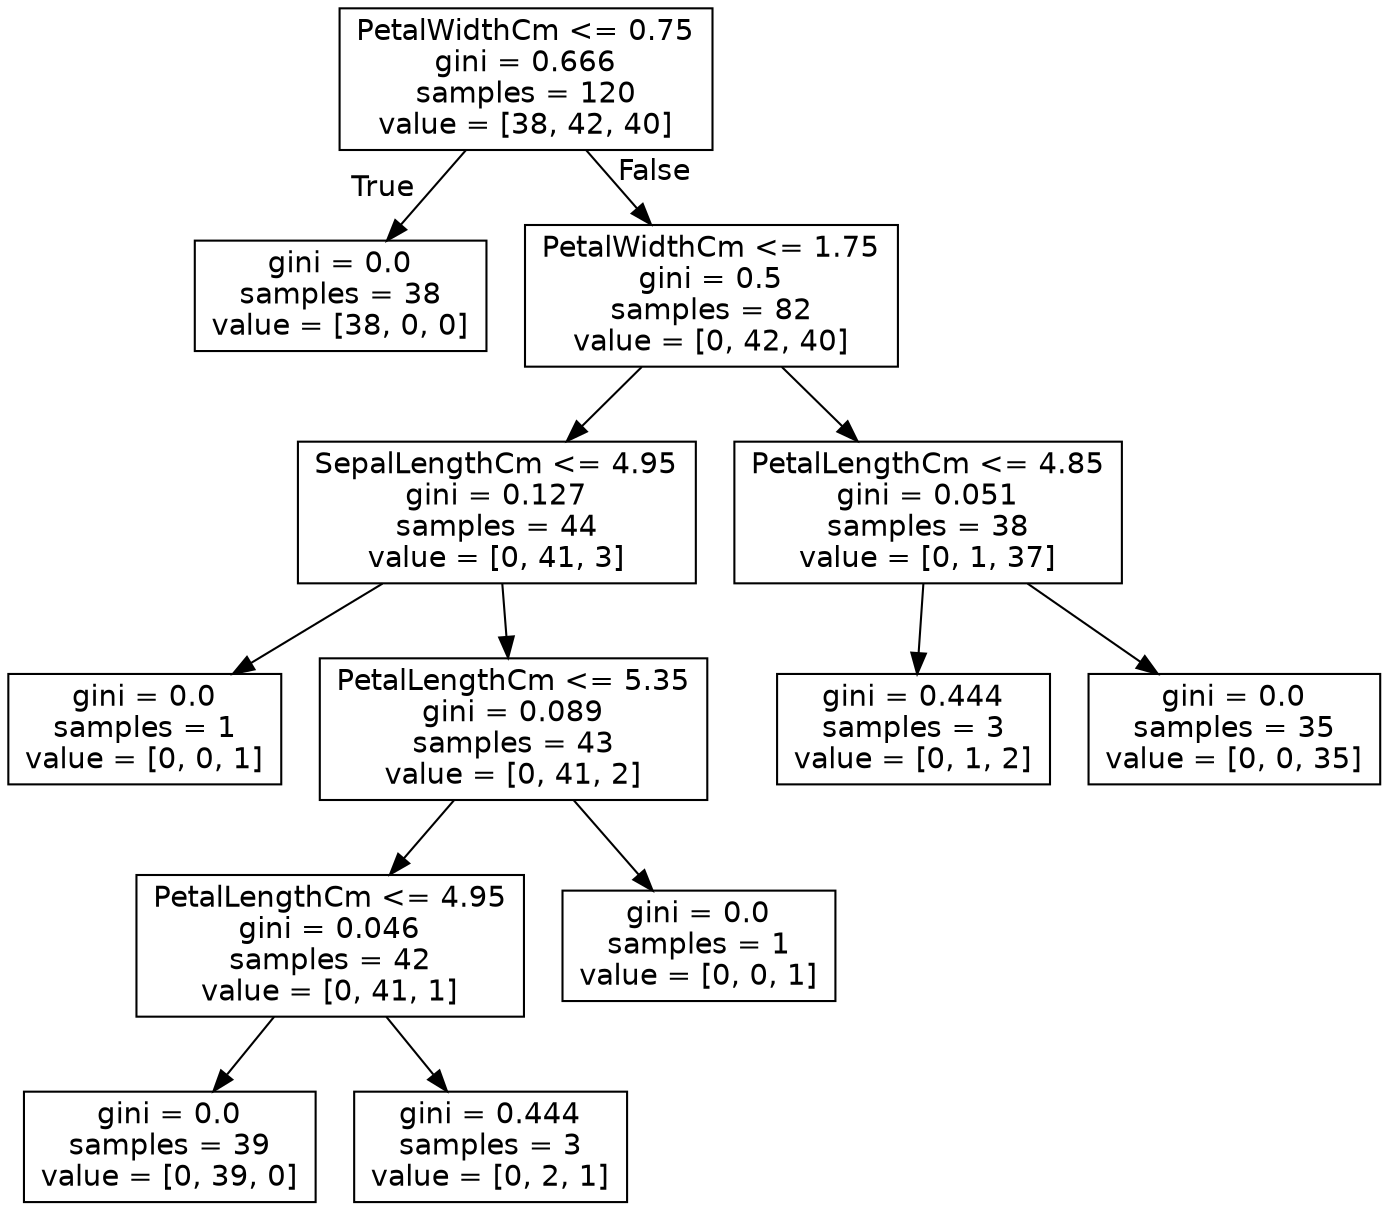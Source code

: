 digraph Tree {
node [shape=box, fontname="helvetica"] ;
edge [fontname="helvetica"] ;
0 [label="PetalWidthCm <= 0.75\ngini = 0.666\nsamples = 120\nvalue = [38, 42, 40]"] ;
1 [label="gini = 0.0\nsamples = 38\nvalue = [38, 0, 0]"] ;
0 -> 1 [labeldistance=2.5, labelangle=45, headlabel="True"] ;
2 [label="PetalWidthCm <= 1.75\ngini = 0.5\nsamples = 82\nvalue = [0, 42, 40]"] ;
0 -> 2 [labeldistance=2.5, labelangle=-45, headlabel="False"] ;
3 [label="SepalLengthCm <= 4.95\ngini = 0.127\nsamples = 44\nvalue = [0, 41, 3]"] ;
2 -> 3 ;
4 [label="gini = 0.0\nsamples = 1\nvalue = [0, 0, 1]"] ;
3 -> 4 ;
5 [label="PetalLengthCm <= 5.35\ngini = 0.089\nsamples = 43\nvalue = [0, 41, 2]"] ;
3 -> 5 ;
6 [label="PetalLengthCm <= 4.95\ngini = 0.046\nsamples = 42\nvalue = [0, 41, 1]"] ;
5 -> 6 ;
7 [label="gini = 0.0\nsamples = 39\nvalue = [0, 39, 0]"] ;
6 -> 7 ;
8 [label="gini = 0.444\nsamples = 3\nvalue = [0, 2, 1]"] ;
6 -> 8 ;
9 [label="gini = 0.0\nsamples = 1\nvalue = [0, 0, 1]"] ;
5 -> 9 ;
10 [label="PetalLengthCm <= 4.85\ngini = 0.051\nsamples = 38\nvalue = [0, 1, 37]"] ;
2 -> 10 ;
11 [label="gini = 0.444\nsamples = 3\nvalue = [0, 1, 2]"] ;
10 -> 11 ;
12 [label="gini = 0.0\nsamples = 35\nvalue = [0, 0, 35]"] ;
10 -> 12 ;
}